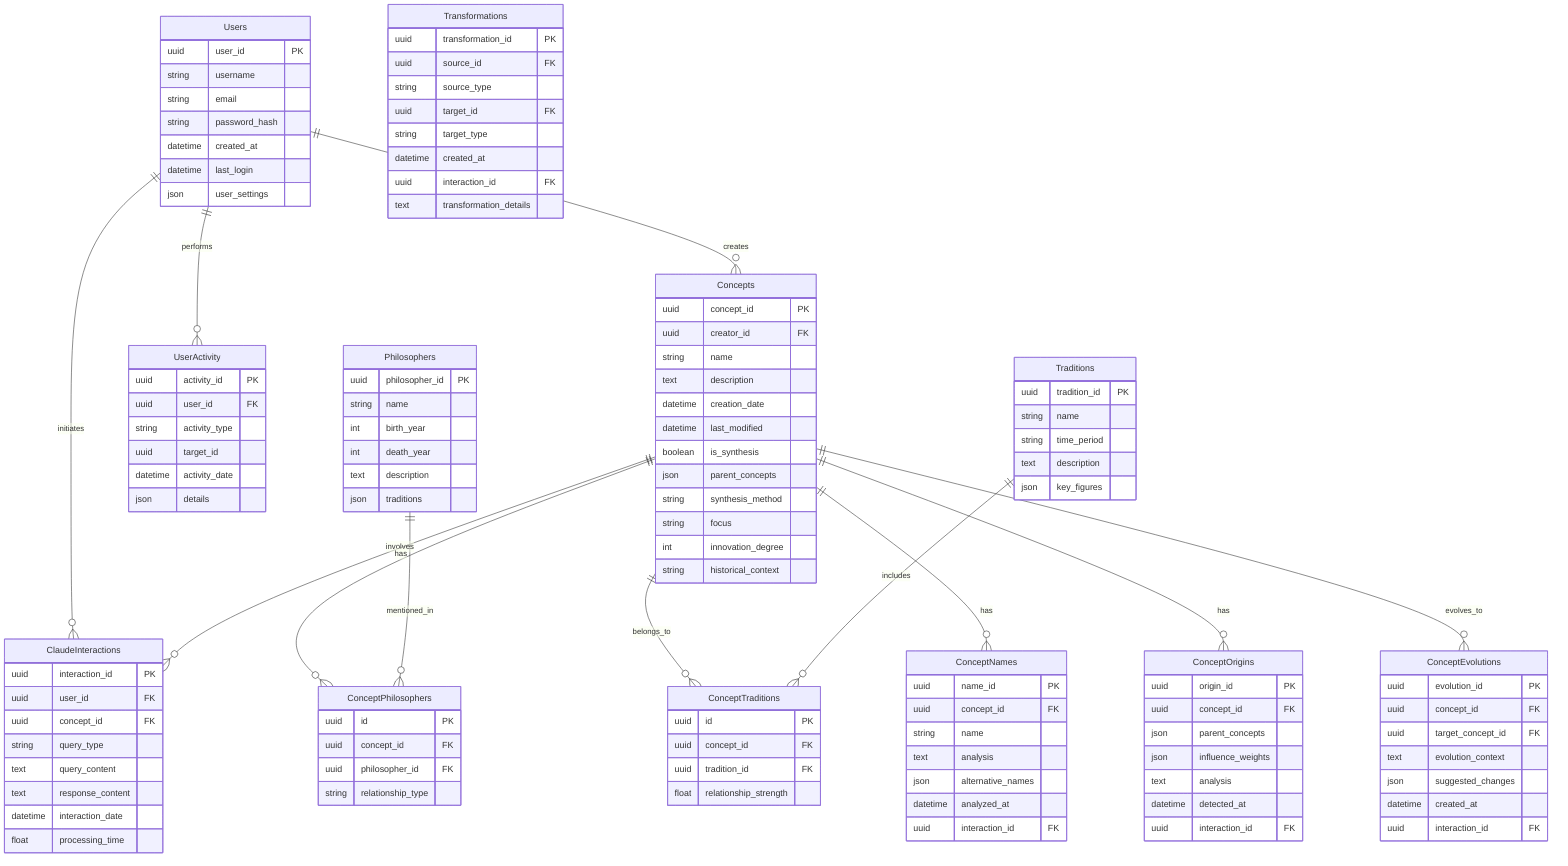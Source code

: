 erDiagram
    Users ||--o{ Concepts : creates
    Users ||--o{ UserActivity : performs
    Users ||--o{ ClaudeInteractions : initiates
    Concepts ||--o{ ClaudeInteractions : involves
    Concepts ||--o{ ConceptPhilosophers : has
    Concepts ||--o{ ConceptTraditions : belongs_to
    Concepts ||--o{ ConceptNames : has
    Concepts ||--o{ ConceptOrigins : has
    Concepts ||--o{ ConceptEvolutions : evolves_to
    Philosophers ||--o{ ConceptPhilosophers : mentioned_in
    Traditions ||--o{ ConceptTraditions : includes
    
    Users {
        uuid user_id PK
        string username
        string email
        string password_hash
        datetime created_at
        datetime last_login
        json user_settings
    }
    
    Concepts {
        uuid concept_id PK
        uuid creator_id FK
        string name
        text description
        datetime creation_date
        datetime last_modified
        boolean is_synthesis
        json parent_concepts
        string synthesis_method
        string focus
        int innovation_degree
        string historical_context
    }
    
    Philosophers {
        uuid philosopher_id PK
        string name
        int birth_year
        int death_year
        text description
        json traditions
    }
    
    Traditions {
        uuid tradition_id PK
        string name
        string time_period
        text description
        json key_figures
    }
    
    ConceptPhilosophers {
        uuid id PK
        uuid concept_id FK
        uuid philosopher_id FK
        string relationship_type
    }
    
    ConceptTraditions {
        uuid id PK
        uuid concept_id FK
        uuid tradition_id FK
        float relationship_strength
    }
    
    UserActivity {
        uuid activity_id PK
        uuid user_id FK
        string activity_type
        uuid target_id
        datetime activity_date
        json details
    }
    
    ClaudeInteractions {
        uuid interaction_id PK
        uuid user_id FK
        uuid concept_id FK
        string query_type
        text query_content
        text response_content
        datetime interaction_date
        float processing_time
    }
    
    ConceptNames {
        uuid name_id PK
        uuid concept_id FK
        string name
        text analysis
        json alternative_names
        datetime analyzed_at
        uuid interaction_id FK
    }
    
    ConceptOrigins {
        uuid origin_id PK
        uuid concept_id FK
        json parent_concepts
        json influence_weights
        text analysis
        datetime detected_at
        uuid interaction_id FK
    }
    
    Transformations {
        uuid transformation_id PK
        uuid source_id FK
        string source_type
        uuid target_id FK
        string target_type
        datetime created_at
        uuid interaction_id FK
        text transformation_details
    }
    
    ConceptEvolutions {
        uuid evolution_id PK
        uuid concept_id FK
        uuid target_concept_id FK
        text evolution_context
        json suggested_changes
        datetime created_at
        uuid interaction_id FK
    }